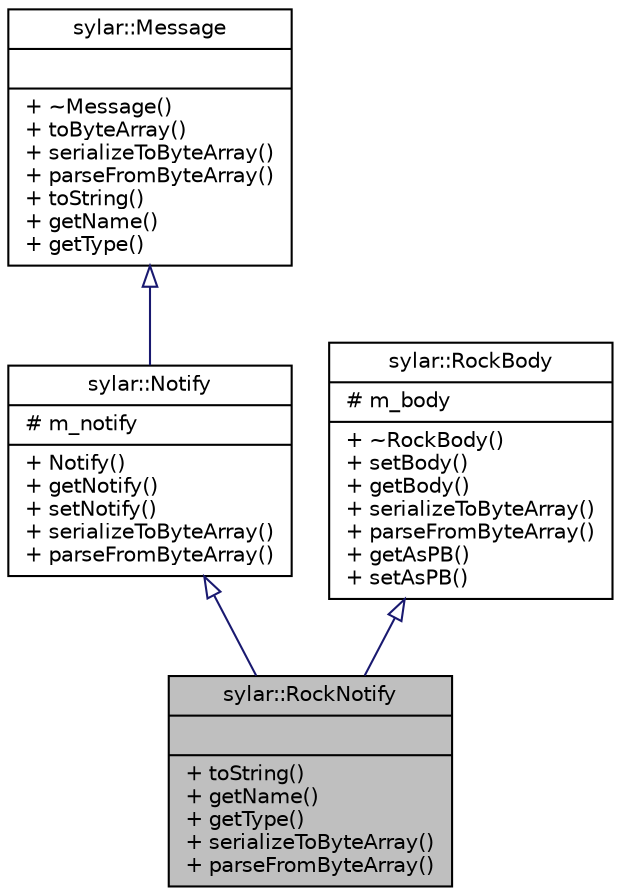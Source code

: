 digraph "sylar::RockNotify"
{
 // LATEX_PDF_SIZE
  edge [fontname="Helvetica",fontsize="10",labelfontname="Helvetica",labelfontsize="10"];
  node [fontname="Helvetica",fontsize="10",shape=record];
  Node1 [label="{sylar::RockNotify\n||+ toString()\l+ getName()\l+ getType()\l+ serializeToByteArray()\l+ parseFromByteArray()\l}",height=0.2,width=0.4,color="black", fillcolor="grey75", style="filled", fontcolor="black",tooltip=" "];
  Node2 -> Node1 [dir="back",color="midnightblue",fontsize="10",style="solid",arrowtail="onormal",fontname="Helvetica"];
  Node2 [label="{sylar::Notify\n|# m_notify\l|+ Notify()\l+ getNotify()\l+ setNotify()\l+ serializeToByteArray()\l+ parseFromByteArray()\l}",height=0.2,width=0.4,color="black", fillcolor="white", style="filled",URL="$classsylar_1_1Notify.html",tooltip=" "];
  Node3 -> Node2 [dir="back",color="midnightblue",fontsize="10",style="solid",arrowtail="onormal",fontname="Helvetica"];
  Node3 [label="{sylar::Message\n||+ ~Message()\l+ toByteArray()\l+ serializeToByteArray()\l+ parseFromByteArray()\l+ toString()\l+ getName()\l+ getType()\l}",height=0.2,width=0.4,color="black", fillcolor="white", style="filled",URL="$classsylar_1_1Message.html",tooltip=" "];
  Node4 -> Node1 [dir="back",color="midnightblue",fontsize="10",style="solid",arrowtail="onormal",fontname="Helvetica"];
  Node4 [label="{sylar::RockBody\n|# m_body\l|+ ~RockBody()\l+ setBody()\l+ getBody()\l+ serializeToByteArray()\l+ parseFromByteArray()\l+ getAsPB()\l+ setAsPB()\l}",height=0.2,width=0.4,color="black", fillcolor="white", style="filled",URL="$classsylar_1_1RockBody.html",tooltip=" "];
}
